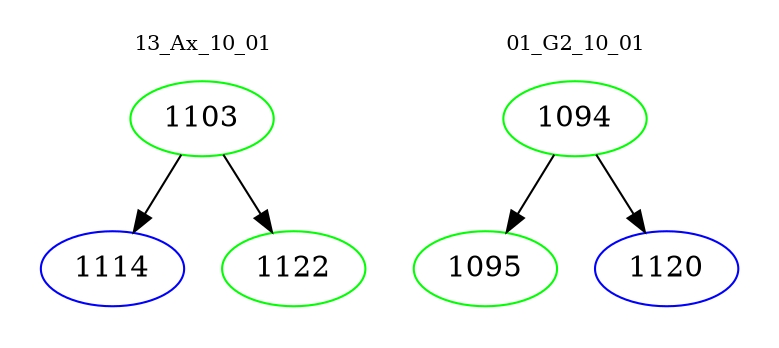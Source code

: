 digraph{
subgraph cluster_0 {
color = white
label = "13_Ax_10_01";
fontsize=10;
T0_1103 [label="1103", color="green"]
T0_1103 -> T0_1114 [color="black"]
T0_1114 [label="1114", color="blue"]
T0_1103 -> T0_1122 [color="black"]
T0_1122 [label="1122", color="green"]
}
subgraph cluster_1 {
color = white
label = "01_G2_10_01";
fontsize=10;
T1_1094 [label="1094", color="green"]
T1_1094 -> T1_1095 [color="black"]
T1_1095 [label="1095", color="green"]
T1_1094 -> T1_1120 [color="black"]
T1_1120 [label="1120", color="blue"]
}
}
